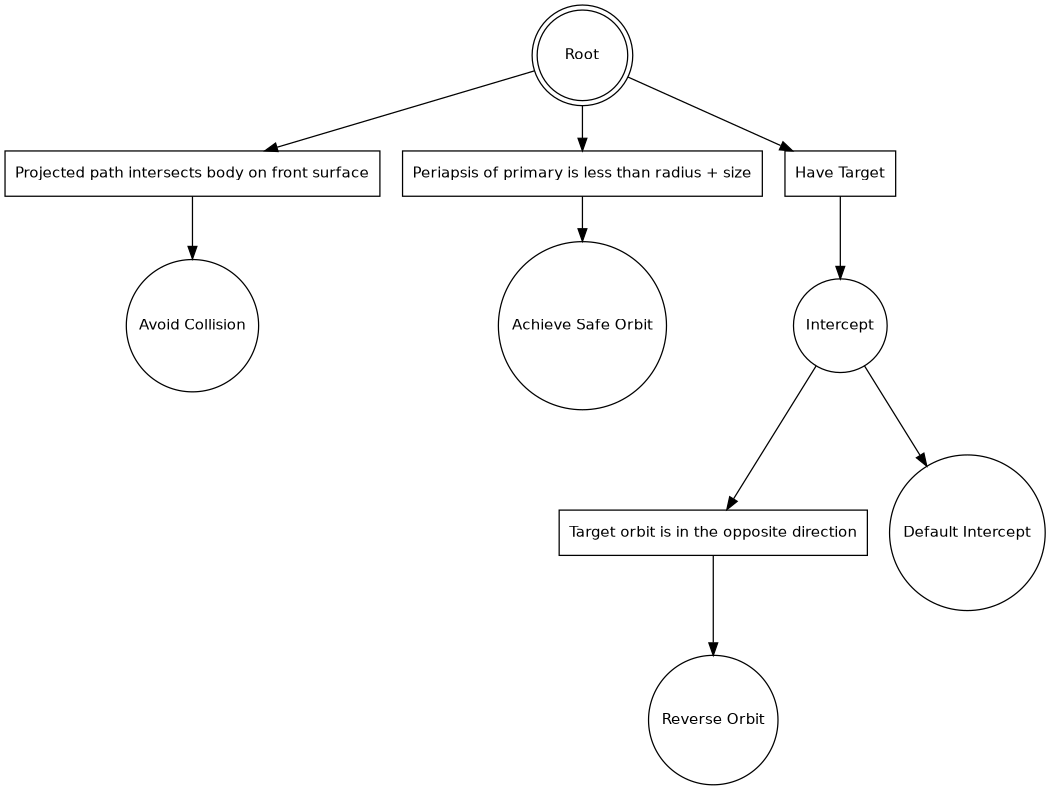 digraph finite_state_machine {
    graph [fontname = "helvetica" fontsize = 12];
    node [fontname = "helvetica" fontsize = 12];
    size=7
    edge [fontname = "helvetica" fontsize = 10];

    node [shape = doublecircle width = 1];
    Root;
    node [shape = rect];
    "Projected path intersects body on front surface";
    "Periapsis of primary is less than radius + size";
    "Target orbit is in the opposite direction";
    "Have Target";
    node [shape = circle];
    Root -> "Projected path intersects body on front surface" -> "Avoid Collision";
    Root -> "Periapsis of primary is less than radius + size" -> "Achieve Safe Orbit";
    Intercept -> "Target orbit is in the opposite direction" -> "Reverse Orbit";
    Intercept -> "Default Intercept";
    Root -> "Have Target" -> Intercept
    # Intercept -> Intercept [ label = "Default behaviour" ];
    # Intercept -> ReverseOrbit
    # Idle -> DirectApproach [ label = "S not valid or T not valid"];
    # Idle -> Follow [ label = "S not valid or T not valid"];
}